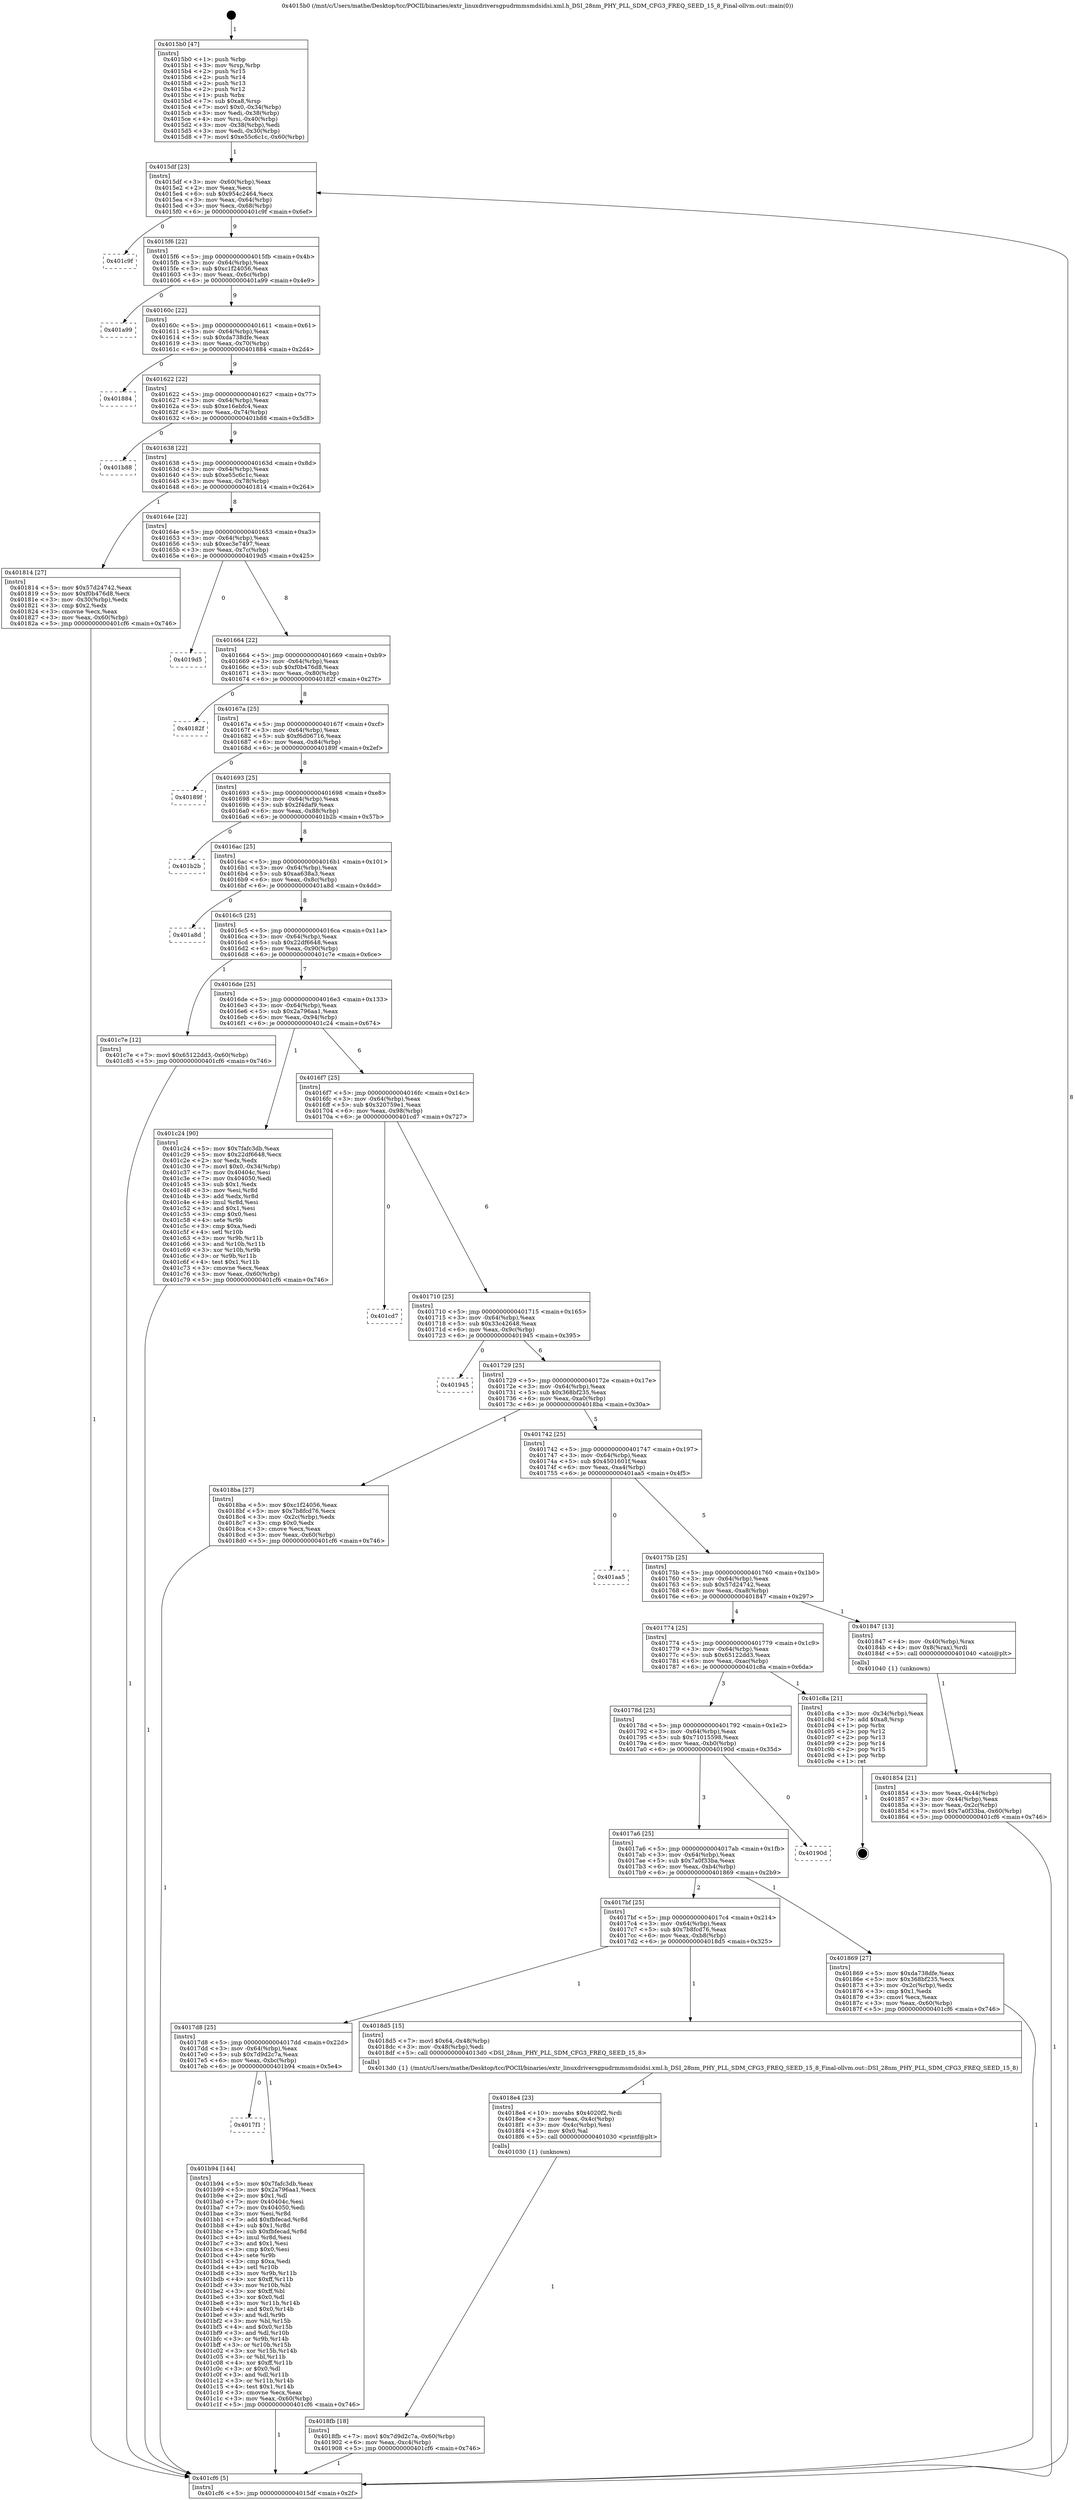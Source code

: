 digraph "0x4015b0" {
  label = "0x4015b0 (/mnt/c/Users/mathe/Desktop/tcc/POCII/binaries/extr_linuxdriversgpudrmmsmdsidsi.xml.h_DSI_28nm_PHY_PLL_SDM_CFG3_FREQ_SEED_15_8_Final-ollvm.out::main(0))"
  labelloc = "t"
  node[shape=record]

  Entry [label="",width=0.3,height=0.3,shape=circle,fillcolor=black,style=filled]
  "0x4015df" [label="{
     0x4015df [23]\l
     | [instrs]\l
     &nbsp;&nbsp;0x4015df \<+3\>: mov -0x60(%rbp),%eax\l
     &nbsp;&nbsp;0x4015e2 \<+2\>: mov %eax,%ecx\l
     &nbsp;&nbsp;0x4015e4 \<+6\>: sub $0x954c2464,%ecx\l
     &nbsp;&nbsp;0x4015ea \<+3\>: mov %eax,-0x64(%rbp)\l
     &nbsp;&nbsp;0x4015ed \<+3\>: mov %ecx,-0x68(%rbp)\l
     &nbsp;&nbsp;0x4015f0 \<+6\>: je 0000000000401c9f \<main+0x6ef\>\l
  }"]
  "0x401c9f" [label="{
     0x401c9f\l
  }", style=dashed]
  "0x4015f6" [label="{
     0x4015f6 [22]\l
     | [instrs]\l
     &nbsp;&nbsp;0x4015f6 \<+5\>: jmp 00000000004015fb \<main+0x4b\>\l
     &nbsp;&nbsp;0x4015fb \<+3\>: mov -0x64(%rbp),%eax\l
     &nbsp;&nbsp;0x4015fe \<+5\>: sub $0xc1f24056,%eax\l
     &nbsp;&nbsp;0x401603 \<+3\>: mov %eax,-0x6c(%rbp)\l
     &nbsp;&nbsp;0x401606 \<+6\>: je 0000000000401a99 \<main+0x4e9\>\l
  }"]
  Exit [label="",width=0.3,height=0.3,shape=circle,fillcolor=black,style=filled,peripheries=2]
  "0x401a99" [label="{
     0x401a99\l
  }", style=dashed]
  "0x40160c" [label="{
     0x40160c [22]\l
     | [instrs]\l
     &nbsp;&nbsp;0x40160c \<+5\>: jmp 0000000000401611 \<main+0x61\>\l
     &nbsp;&nbsp;0x401611 \<+3\>: mov -0x64(%rbp),%eax\l
     &nbsp;&nbsp;0x401614 \<+5\>: sub $0xda738dfe,%eax\l
     &nbsp;&nbsp;0x401619 \<+3\>: mov %eax,-0x70(%rbp)\l
     &nbsp;&nbsp;0x40161c \<+6\>: je 0000000000401884 \<main+0x2d4\>\l
  }"]
  "0x4017f1" [label="{
     0x4017f1\l
  }", style=dashed]
  "0x401884" [label="{
     0x401884\l
  }", style=dashed]
  "0x401622" [label="{
     0x401622 [22]\l
     | [instrs]\l
     &nbsp;&nbsp;0x401622 \<+5\>: jmp 0000000000401627 \<main+0x77\>\l
     &nbsp;&nbsp;0x401627 \<+3\>: mov -0x64(%rbp),%eax\l
     &nbsp;&nbsp;0x40162a \<+5\>: sub $0xe16ebfc4,%eax\l
     &nbsp;&nbsp;0x40162f \<+3\>: mov %eax,-0x74(%rbp)\l
     &nbsp;&nbsp;0x401632 \<+6\>: je 0000000000401b88 \<main+0x5d8\>\l
  }"]
  "0x401b94" [label="{
     0x401b94 [144]\l
     | [instrs]\l
     &nbsp;&nbsp;0x401b94 \<+5\>: mov $0x7fafc3db,%eax\l
     &nbsp;&nbsp;0x401b99 \<+5\>: mov $0x2a796aa1,%ecx\l
     &nbsp;&nbsp;0x401b9e \<+2\>: mov $0x1,%dl\l
     &nbsp;&nbsp;0x401ba0 \<+7\>: mov 0x40404c,%esi\l
     &nbsp;&nbsp;0x401ba7 \<+7\>: mov 0x404050,%edi\l
     &nbsp;&nbsp;0x401bae \<+3\>: mov %esi,%r8d\l
     &nbsp;&nbsp;0x401bb1 \<+7\>: add $0xfbfecad,%r8d\l
     &nbsp;&nbsp;0x401bb8 \<+4\>: sub $0x1,%r8d\l
     &nbsp;&nbsp;0x401bbc \<+7\>: sub $0xfbfecad,%r8d\l
     &nbsp;&nbsp;0x401bc3 \<+4\>: imul %r8d,%esi\l
     &nbsp;&nbsp;0x401bc7 \<+3\>: and $0x1,%esi\l
     &nbsp;&nbsp;0x401bca \<+3\>: cmp $0x0,%esi\l
     &nbsp;&nbsp;0x401bcd \<+4\>: sete %r9b\l
     &nbsp;&nbsp;0x401bd1 \<+3\>: cmp $0xa,%edi\l
     &nbsp;&nbsp;0x401bd4 \<+4\>: setl %r10b\l
     &nbsp;&nbsp;0x401bd8 \<+3\>: mov %r9b,%r11b\l
     &nbsp;&nbsp;0x401bdb \<+4\>: xor $0xff,%r11b\l
     &nbsp;&nbsp;0x401bdf \<+3\>: mov %r10b,%bl\l
     &nbsp;&nbsp;0x401be2 \<+3\>: xor $0xff,%bl\l
     &nbsp;&nbsp;0x401be5 \<+3\>: xor $0x0,%dl\l
     &nbsp;&nbsp;0x401be8 \<+3\>: mov %r11b,%r14b\l
     &nbsp;&nbsp;0x401beb \<+4\>: and $0x0,%r14b\l
     &nbsp;&nbsp;0x401bef \<+3\>: and %dl,%r9b\l
     &nbsp;&nbsp;0x401bf2 \<+3\>: mov %bl,%r15b\l
     &nbsp;&nbsp;0x401bf5 \<+4\>: and $0x0,%r15b\l
     &nbsp;&nbsp;0x401bf9 \<+3\>: and %dl,%r10b\l
     &nbsp;&nbsp;0x401bfc \<+3\>: or %r9b,%r14b\l
     &nbsp;&nbsp;0x401bff \<+3\>: or %r10b,%r15b\l
     &nbsp;&nbsp;0x401c02 \<+3\>: xor %r15b,%r14b\l
     &nbsp;&nbsp;0x401c05 \<+3\>: or %bl,%r11b\l
     &nbsp;&nbsp;0x401c08 \<+4\>: xor $0xff,%r11b\l
     &nbsp;&nbsp;0x401c0c \<+3\>: or $0x0,%dl\l
     &nbsp;&nbsp;0x401c0f \<+3\>: and %dl,%r11b\l
     &nbsp;&nbsp;0x401c12 \<+3\>: or %r11b,%r14b\l
     &nbsp;&nbsp;0x401c15 \<+4\>: test $0x1,%r14b\l
     &nbsp;&nbsp;0x401c19 \<+3\>: cmovne %ecx,%eax\l
     &nbsp;&nbsp;0x401c1c \<+3\>: mov %eax,-0x60(%rbp)\l
     &nbsp;&nbsp;0x401c1f \<+5\>: jmp 0000000000401cf6 \<main+0x746\>\l
  }"]
  "0x401b88" [label="{
     0x401b88\l
  }", style=dashed]
  "0x401638" [label="{
     0x401638 [22]\l
     | [instrs]\l
     &nbsp;&nbsp;0x401638 \<+5\>: jmp 000000000040163d \<main+0x8d\>\l
     &nbsp;&nbsp;0x40163d \<+3\>: mov -0x64(%rbp),%eax\l
     &nbsp;&nbsp;0x401640 \<+5\>: sub $0xe55c6c1c,%eax\l
     &nbsp;&nbsp;0x401645 \<+3\>: mov %eax,-0x78(%rbp)\l
     &nbsp;&nbsp;0x401648 \<+6\>: je 0000000000401814 \<main+0x264\>\l
  }"]
  "0x4018fb" [label="{
     0x4018fb [18]\l
     | [instrs]\l
     &nbsp;&nbsp;0x4018fb \<+7\>: movl $0x7d9d2c7a,-0x60(%rbp)\l
     &nbsp;&nbsp;0x401902 \<+6\>: mov %eax,-0xc4(%rbp)\l
     &nbsp;&nbsp;0x401908 \<+5\>: jmp 0000000000401cf6 \<main+0x746\>\l
  }"]
  "0x401814" [label="{
     0x401814 [27]\l
     | [instrs]\l
     &nbsp;&nbsp;0x401814 \<+5\>: mov $0x57d24742,%eax\l
     &nbsp;&nbsp;0x401819 \<+5\>: mov $0xf0b476d8,%ecx\l
     &nbsp;&nbsp;0x40181e \<+3\>: mov -0x30(%rbp),%edx\l
     &nbsp;&nbsp;0x401821 \<+3\>: cmp $0x2,%edx\l
     &nbsp;&nbsp;0x401824 \<+3\>: cmovne %ecx,%eax\l
     &nbsp;&nbsp;0x401827 \<+3\>: mov %eax,-0x60(%rbp)\l
     &nbsp;&nbsp;0x40182a \<+5\>: jmp 0000000000401cf6 \<main+0x746\>\l
  }"]
  "0x40164e" [label="{
     0x40164e [22]\l
     | [instrs]\l
     &nbsp;&nbsp;0x40164e \<+5\>: jmp 0000000000401653 \<main+0xa3\>\l
     &nbsp;&nbsp;0x401653 \<+3\>: mov -0x64(%rbp),%eax\l
     &nbsp;&nbsp;0x401656 \<+5\>: sub $0xec3e7497,%eax\l
     &nbsp;&nbsp;0x40165b \<+3\>: mov %eax,-0x7c(%rbp)\l
     &nbsp;&nbsp;0x40165e \<+6\>: je 00000000004019d5 \<main+0x425\>\l
  }"]
  "0x401cf6" [label="{
     0x401cf6 [5]\l
     | [instrs]\l
     &nbsp;&nbsp;0x401cf6 \<+5\>: jmp 00000000004015df \<main+0x2f\>\l
  }"]
  "0x4015b0" [label="{
     0x4015b0 [47]\l
     | [instrs]\l
     &nbsp;&nbsp;0x4015b0 \<+1\>: push %rbp\l
     &nbsp;&nbsp;0x4015b1 \<+3\>: mov %rsp,%rbp\l
     &nbsp;&nbsp;0x4015b4 \<+2\>: push %r15\l
     &nbsp;&nbsp;0x4015b6 \<+2\>: push %r14\l
     &nbsp;&nbsp;0x4015b8 \<+2\>: push %r13\l
     &nbsp;&nbsp;0x4015ba \<+2\>: push %r12\l
     &nbsp;&nbsp;0x4015bc \<+1\>: push %rbx\l
     &nbsp;&nbsp;0x4015bd \<+7\>: sub $0xa8,%rsp\l
     &nbsp;&nbsp;0x4015c4 \<+7\>: movl $0x0,-0x34(%rbp)\l
     &nbsp;&nbsp;0x4015cb \<+3\>: mov %edi,-0x38(%rbp)\l
     &nbsp;&nbsp;0x4015ce \<+4\>: mov %rsi,-0x40(%rbp)\l
     &nbsp;&nbsp;0x4015d2 \<+3\>: mov -0x38(%rbp),%edi\l
     &nbsp;&nbsp;0x4015d5 \<+3\>: mov %edi,-0x30(%rbp)\l
     &nbsp;&nbsp;0x4015d8 \<+7\>: movl $0xe55c6c1c,-0x60(%rbp)\l
  }"]
  "0x4018e4" [label="{
     0x4018e4 [23]\l
     | [instrs]\l
     &nbsp;&nbsp;0x4018e4 \<+10\>: movabs $0x4020f2,%rdi\l
     &nbsp;&nbsp;0x4018ee \<+3\>: mov %eax,-0x4c(%rbp)\l
     &nbsp;&nbsp;0x4018f1 \<+3\>: mov -0x4c(%rbp),%esi\l
     &nbsp;&nbsp;0x4018f4 \<+2\>: mov $0x0,%al\l
     &nbsp;&nbsp;0x4018f6 \<+5\>: call 0000000000401030 \<printf@plt\>\l
     | [calls]\l
     &nbsp;&nbsp;0x401030 \{1\} (unknown)\l
  }"]
  "0x4019d5" [label="{
     0x4019d5\l
  }", style=dashed]
  "0x401664" [label="{
     0x401664 [22]\l
     | [instrs]\l
     &nbsp;&nbsp;0x401664 \<+5\>: jmp 0000000000401669 \<main+0xb9\>\l
     &nbsp;&nbsp;0x401669 \<+3\>: mov -0x64(%rbp),%eax\l
     &nbsp;&nbsp;0x40166c \<+5\>: sub $0xf0b476d8,%eax\l
     &nbsp;&nbsp;0x401671 \<+3\>: mov %eax,-0x80(%rbp)\l
     &nbsp;&nbsp;0x401674 \<+6\>: je 000000000040182f \<main+0x27f\>\l
  }"]
  "0x4017d8" [label="{
     0x4017d8 [25]\l
     | [instrs]\l
     &nbsp;&nbsp;0x4017d8 \<+5\>: jmp 00000000004017dd \<main+0x22d\>\l
     &nbsp;&nbsp;0x4017dd \<+3\>: mov -0x64(%rbp),%eax\l
     &nbsp;&nbsp;0x4017e0 \<+5\>: sub $0x7d9d2c7a,%eax\l
     &nbsp;&nbsp;0x4017e5 \<+6\>: mov %eax,-0xbc(%rbp)\l
     &nbsp;&nbsp;0x4017eb \<+6\>: je 0000000000401b94 \<main+0x5e4\>\l
  }"]
  "0x40182f" [label="{
     0x40182f\l
  }", style=dashed]
  "0x40167a" [label="{
     0x40167a [25]\l
     | [instrs]\l
     &nbsp;&nbsp;0x40167a \<+5\>: jmp 000000000040167f \<main+0xcf\>\l
     &nbsp;&nbsp;0x40167f \<+3\>: mov -0x64(%rbp),%eax\l
     &nbsp;&nbsp;0x401682 \<+5\>: sub $0xf6d06716,%eax\l
     &nbsp;&nbsp;0x401687 \<+6\>: mov %eax,-0x84(%rbp)\l
     &nbsp;&nbsp;0x40168d \<+6\>: je 000000000040189f \<main+0x2ef\>\l
  }"]
  "0x4018d5" [label="{
     0x4018d5 [15]\l
     | [instrs]\l
     &nbsp;&nbsp;0x4018d5 \<+7\>: movl $0x64,-0x48(%rbp)\l
     &nbsp;&nbsp;0x4018dc \<+3\>: mov -0x48(%rbp),%edi\l
     &nbsp;&nbsp;0x4018df \<+5\>: call 00000000004013d0 \<DSI_28nm_PHY_PLL_SDM_CFG3_FREQ_SEED_15_8\>\l
     | [calls]\l
     &nbsp;&nbsp;0x4013d0 \{1\} (/mnt/c/Users/mathe/Desktop/tcc/POCII/binaries/extr_linuxdriversgpudrmmsmdsidsi.xml.h_DSI_28nm_PHY_PLL_SDM_CFG3_FREQ_SEED_15_8_Final-ollvm.out::DSI_28nm_PHY_PLL_SDM_CFG3_FREQ_SEED_15_8)\l
  }"]
  "0x40189f" [label="{
     0x40189f\l
  }", style=dashed]
  "0x401693" [label="{
     0x401693 [25]\l
     | [instrs]\l
     &nbsp;&nbsp;0x401693 \<+5\>: jmp 0000000000401698 \<main+0xe8\>\l
     &nbsp;&nbsp;0x401698 \<+3\>: mov -0x64(%rbp),%eax\l
     &nbsp;&nbsp;0x40169b \<+5\>: sub $0x2f4daf9,%eax\l
     &nbsp;&nbsp;0x4016a0 \<+6\>: mov %eax,-0x88(%rbp)\l
     &nbsp;&nbsp;0x4016a6 \<+6\>: je 0000000000401b2b \<main+0x57b\>\l
  }"]
  "0x4017bf" [label="{
     0x4017bf [25]\l
     | [instrs]\l
     &nbsp;&nbsp;0x4017bf \<+5\>: jmp 00000000004017c4 \<main+0x214\>\l
     &nbsp;&nbsp;0x4017c4 \<+3\>: mov -0x64(%rbp),%eax\l
     &nbsp;&nbsp;0x4017c7 \<+5\>: sub $0x7b8fcd76,%eax\l
     &nbsp;&nbsp;0x4017cc \<+6\>: mov %eax,-0xb8(%rbp)\l
     &nbsp;&nbsp;0x4017d2 \<+6\>: je 00000000004018d5 \<main+0x325\>\l
  }"]
  "0x401b2b" [label="{
     0x401b2b\l
  }", style=dashed]
  "0x4016ac" [label="{
     0x4016ac [25]\l
     | [instrs]\l
     &nbsp;&nbsp;0x4016ac \<+5\>: jmp 00000000004016b1 \<main+0x101\>\l
     &nbsp;&nbsp;0x4016b1 \<+3\>: mov -0x64(%rbp),%eax\l
     &nbsp;&nbsp;0x4016b4 \<+5\>: sub $0xaa638a3,%eax\l
     &nbsp;&nbsp;0x4016b9 \<+6\>: mov %eax,-0x8c(%rbp)\l
     &nbsp;&nbsp;0x4016bf \<+6\>: je 0000000000401a8d \<main+0x4dd\>\l
  }"]
  "0x401869" [label="{
     0x401869 [27]\l
     | [instrs]\l
     &nbsp;&nbsp;0x401869 \<+5\>: mov $0xda738dfe,%eax\l
     &nbsp;&nbsp;0x40186e \<+5\>: mov $0x368bf235,%ecx\l
     &nbsp;&nbsp;0x401873 \<+3\>: mov -0x2c(%rbp),%edx\l
     &nbsp;&nbsp;0x401876 \<+3\>: cmp $0x1,%edx\l
     &nbsp;&nbsp;0x401879 \<+3\>: cmovl %ecx,%eax\l
     &nbsp;&nbsp;0x40187c \<+3\>: mov %eax,-0x60(%rbp)\l
     &nbsp;&nbsp;0x40187f \<+5\>: jmp 0000000000401cf6 \<main+0x746\>\l
  }"]
  "0x401a8d" [label="{
     0x401a8d\l
  }", style=dashed]
  "0x4016c5" [label="{
     0x4016c5 [25]\l
     | [instrs]\l
     &nbsp;&nbsp;0x4016c5 \<+5\>: jmp 00000000004016ca \<main+0x11a\>\l
     &nbsp;&nbsp;0x4016ca \<+3\>: mov -0x64(%rbp),%eax\l
     &nbsp;&nbsp;0x4016cd \<+5\>: sub $0x22df6648,%eax\l
     &nbsp;&nbsp;0x4016d2 \<+6\>: mov %eax,-0x90(%rbp)\l
     &nbsp;&nbsp;0x4016d8 \<+6\>: je 0000000000401c7e \<main+0x6ce\>\l
  }"]
  "0x4017a6" [label="{
     0x4017a6 [25]\l
     | [instrs]\l
     &nbsp;&nbsp;0x4017a6 \<+5\>: jmp 00000000004017ab \<main+0x1fb\>\l
     &nbsp;&nbsp;0x4017ab \<+3\>: mov -0x64(%rbp),%eax\l
     &nbsp;&nbsp;0x4017ae \<+5\>: sub $0x7a0f33ba,%eax\l
     &nbsp;&nbsp;0x4017b3 \<+6\>: mov %eax,-0xb4(%rbp)\l
     &nbsp;&nbsp;0x4017b9 \<+6\>: je 0000000000401869 \<main+0x2b9\>\l
  }"]
  "0x401c7e" [label="{
     0x401c7e [12]\l
     | [instrs]\l
     &nbsp;&nbsp;0x401c7e \<+7\>: movl $0x65122dd3,-0x60(%rbp)\l
     &nbsp;&nbsp;0x401c85 \<+5\>: jmp 0000000000401cf6 \<main+0x746\>\l
  }"]
  "0x4016de" [label="{
     0x4016de [25]\l
     | [instrs]\l
     &nbsp;&nbsp;0x4016de \<+5\>: jmp 00000000004016e3 \<main+0x133\>\l
     &nbsp;&nbsp;0x4016e3 \<+3\>: mov -0x64(%rbp),%eax\l
     &nbsp;&nbsp;0x4016e6 \<+5\>: sub $0x2a796aa1,%eax\l
     &nbsp;&nbsp;0x4016eb \<+6\>: mov %eax,-0x94(%rbp)\l
     &nbsp;&nbsp;0x4016f1 \<+6\>: je 0000000000401c24 \<main+0x674\>\l
  }"]
  "0x40190d" [label="{
     0x40190d\l
  }", style=dashed]
  "0x401c24" [label="{
     0x401c24 [90]\l
     | [instrs]\l
     &nbsp;&nbsp;0x401c24 \<+5\>: mov $0x7fafc3db,%eax\l
     &nbsp;&nbsp;0x401c29 \<+5\>: mov $0x22df6648,%ecx\l
     &nbsp;&nbsp;0x401c2e \<+2\>: xor %edx,%edx\l
     &nbsp;&nbsp;0x401c30 \<+7\>: movl $0x0,-0x34(%rbp)\l
     &nbsp;&nbsp;0x401c37 \<+7\>: mov 0x40404c,%esi\l
     &nbsp;&nbsp;0x401c3e \<+7\>: mov 0x404050,%edi\l
     &nbsp;&nbsp;0x401c45 \<+3\>: sub $0x1,%edx\l
     &nbsp;&nbsp;0x401c48 \<+3\>: mov %esi,%r8d\l
     &nbsp;&nbsp;0x401c4b \<+3\>: add %edx,%r8d\l
     &nbsp;&nbsp;0x401c4e \<+4\>: imul %r8d,%esi\l
     &nbsp;&nbsp;0x401c52 \<+3\>: and $0x1,%esi\l
     &nbsp;&nbsp;0x401c55 \<+3\>: cmp $0x0,%esi\l
     &nbsp;&nbsp;0x401c58 \<+4\>: sete %r9b\l
     &nbsp;&nbsp;0x401c5c \<+3\>: cmp $0xa,%edi\l
     &nbsp;&nbsp;0x401c5f \<+4\>: setl %r10b\l
     &nbsp;&nbsp;0x401c63 \<+3\>: mov %r9b,%r11b\l
     &nbsp;&nbsp;0x401c66 \<+3\>: and %r10b,%r11b\l
     &nbsp;&nbsp;0x401c69 \<+3\>: xor %r10b,%r9b\l
     &nbsp;&nbsp;0x401c6c \<+3\>: or %r9b,%r11b\l
     &nbsp;&nbsp;0x401c6f \<+4\>: test $0x1,%r11b\l
     &nbsp;&nbsp;0x401c73 \<+3\>: cmovne %ecx,%eax\l
     &nbsp;&nbsp;0x401c76 \<+3\>: mov %eax,-0x60(%rbp)\l
     &nbsp;&nbsp;0x401c79 \<+5\>: jmp 0000000000401cf6 \<main+0x746\>\l
  }"]
  "0x4016f7" [label="{
     0x4016f7 [25]\l
     | [instrs]\l
     &nbsp;&nbsp;0x4016f7 \<+5\>: jmp 00000000004016fc \<main+0x14c\>\l
     &nbsp;&nbsp;0x4016fc \<+3\>: mov -0x64(%rbp),%eax\l
     &nbsp;&nbsp;0x4016ff \<+5\>: sub $0x320759e1,%eax\l
     &nbsp;&nbsp;0x401704 \<+6\>: mov %eax,-0x98(%rbp)\l
     &nbsp;&nbsp;0x40170a \<+6\>: je 0000000000401cd7 \<main+0x727\>\l
  }"]
  "0x40178d" [label="{
     0x40178d [25]\l
     | [instrs]\l
     &nbsp;&nbsp;0x40178d \<+5\>: jmp 0000000000401792 \<main+0x1e2\>\l
     &nbsp;&nbsp;0x401792 \<+3\>: mov -0x64(%rbp),%eax\l
     &nbsp;&nbsp;0x401795 \<+5\>: sub $0x71015598,%eax\l
     &nbsp;&nbsp;0x40179a \<+6\>: mov %eax,-0xb0(%rbp)\l
     &nbsp;&nbsp;0x4017a0 \<+6\>: je 000000000040190d \<main+0x35d\>\l
  }"]
  "0x401cd7" [label="{
     0x401cd7\l
  }", style=dashed]
  "0x401710" [label="{
     0x401710 [25]\l
     | [instrs]\l
     &nbsp;&nbsp;0x401710 \<+5\>: jmp 0000000000401715 \<main+0x165\>\l
     &nbsp;&nbsp;0x401715 \<+3\>: mov -0x64(%rbp),%eax\l
     &nbsp;&nbsp;0x401718 \<+5\>: sub $0x33c42648,%eax\l
     &nbsp;&nbsp;0x40171d \<+6\>: mov %eax,-0x9c(%rbp)\l
     &nbsp;&nbsp;0x401723 \<+6\>: je 0000000000401945 \<main+0x395\>\l
  }"]
  "0x401c8a" [label="{
     0x401c8a [21]\l
     | [instrs]\l
     &nbsp;&nbsp;0x401c8a \<+3\>: mov -0x34(%rbp),%eax\l
     &nbsp;&nbsp;0x401c8d \<+7\>: add $0xa8,%rsp\l
     &nbsp;&nbsp;0x401c94 \<+1\>: pop %rbx\l
     &nbsp;&nbsp;0x401c95 \<+2\>: pop %r12\l
     &nbsp;&nbsp;0x401c97 \<+2\>: pop %r13\l
     &nbsp;&nbsp;0x401c99 \<+2\>: pop %r14\l
     &nbsp;&nbsp;0x401c9b \<+2\>: pop %r15\l
     &nbsp;&nbsp;0x401c9d \<+1\>: pop %rbp\l
     &nbsp;&nbsp;0x401c9e \<+1\>: ret\l
  }"]
  "0x401945" [label="{
     0x401945\l
  }", style=dashed]
  "0x401729" [label="{
     0x401729 [25]\l
     | [instrs]\l
     &nbsp;&nbsp;0x401729 \<+5\>: jmp 000000000040172e \<main+0x17e\>\l
     &nbsp;&nbsp;0x40172e \<+3\>: mov -0x64(%rbp),%eax\l
     &nbsp;&nbsp;0x401731 \<+5\>: sub $0x368bf235,%eax\l
     &nbsp;&nbsp;0x401736 \<+6\>: mov %eax,-0xa0(%rbp)\l
     &nbsp;&nbsp;0x40173c \<+6\>: je 00000000004018ba \<main+0x30a\>\l
  }"]
  "0x401854" [label="{
     0x401854 [21]\l
     | [instrs]\l
     &nbsp;&nbsp;0x401854 \<+3\>: mov %eax,-0x44(%rbp)\l
     &nbsp;&nbsp;0x401857 \<+3\>: mov -0x44(%rbp),%eax\l
     &nbsp;&nbsp;0x40185a \<+3\>: mov %eax,-0x2c(%rbp)\l
     &nbsp;&nbsp;0x40185d \<+7\>: movl $0x7a0f33ba,-0x60(%rbp)\l
     &nbsp;&nbsp;0x401864 \<+5\>: jmp 0000000000401cf6 \<main+0x746\>\l
  }"]
  "0x4018ba" [label="{
     0x4018ba [27]\l
     | [instrs]\l
     &nbsp;&nbsp;0x4018ba \<+5\>: mov $0xc1f24056,%eax\l
     &nbsp;&nbsp;0x4018bf \<+5\>: mov $0x7b8fcd76,%ecx\l
     &nbsp;&nbsp;0x4018c4 \<+3\>: mov -0x2c(%rbp),%edx\l
     &nbsp;&nbsp;0x4018c7 \<+3\>: cmp $0x0,%edx\l
     &nbsp;&nbsp;0x4018ca \<+3\>: cmove %ecx,%eax\l
     &nbsp;&nbsp;0x4018cd \<+3\>: mov %eax,-0x60(%rbp)\l
     &nbsp;&nbsp;0x4018d0 \<+5\>: jmp 0000000000401cf6 \<main+0x746\>\l
  }"]
  "0x401742" [label="{
     0x401742 [25]\l
     | [instrs]\l
     &nbsp;&nbsp;0x401742 \<+5\>: jmp 0000000000401747 \<main+0x197\>\l
     &nbsp;&nbsp;0x401747 \<+3\>: mov -0x64(%rbp),%eax\l
     &nbsp;&nbsp;0x40174a \<+5\>: sub $0x4501601f,%eax\l
     &nbsp;&nbsp;0x40174f \<+6\>: mov %eax,-0xa4(%rbp)\l
     &nbsp;&nbsp;0x401755 \<+6\>: je 0000000000401aa5 \<main+0x4f5\>\l
  }"]
  "0x401774" [label="{
     0x401774 [25]\l
     | [instrs]\l
     &nbsp;&nbsp;0x401774 \<+5\>: jmp 0000000000401779 \<main+0x1c9\>\l
     &nbsp;&nbsp;0x401779 \<+3\>: mov -0x64(%rbp),%eax\l
     &nbsp;&nbsp;0x40177c \<+5\>: sub $0x65122dd3,%eax\l
     &nbsp;&nbsp;0x401781 \<+6\>: mov %eax,-0xac(%rbp)\l
     &nbsp;&nbsp;0x401787 \<+6\>: je 0000000000401c8a \<main+0x6da\>\l
  }"]
  "0x401aa5" [label="{
     0x401aa5\l
  }", style=dashed]
  "0x40175b" [label="{
     0x40175b [25]\l
     | [instrs]\l
     &nbsp;&nbsp;0x40175b \<+5\>: jmp 0000000000401760 \<main+0x1b0\>\l
     &nbsp;&nbsp;0x401760 \<+3\>: mov -0x64(%rbp),%eax\l
     &nbsp;&nbsp;0x401763 \<+5\>: sub $0x57d24742,%eax\l
     &nbsp;&nbsp;0x401768 \<+6\>: mov %eax,-0xa8(%rbp)\l
     &nbsp;&nbsp;0x40176e \<+6\>: je 0000000000401847 \<main+0x297\>\l
  }"]
  "0x401847" [label="{
     0x401847 [13]\l
     | [instrs]\l
     &nbsp;&nbsp;0x401847 \<+4\>: mov -0x40(%rbp),%rax\l
     &nbsp;&nbsp;0x40184b \<+4\>: mov 0x8(%rax),%rdi\l
     &nbsp;&nbsp;0x40184f \<+5\>: call 0000000000401040 \<atoi@plt\>\l
     | [calls]\l
     &nbsp;&nbsp;0x401040 \{1\} (unknown)\l
  }"]
  Entry -> "0x4015b0" [label=" 1"]
  "0x4015df" -> "0x401c9f" [label=" 0"]
  "0x4015df" -> "0x4015f6" [label=" 9"]
  "0x401c8a" -> Exit [label=" 1"]
  "0x4015f6" -> "0x401a99" [label=" 0"]
  "0x4015f6" -> "0x40160c" [label=" 9"]
  "0x401c7e" -> "0x401cf6" [label=" 1"]
  "0x40160c" -> "0x401884" [label=" 0"]
  "0x40160c" -> "0x401622" [label=" 9"]
  "0x401c24" -> "0x401cf6" [label=" 1"]
  "0x401622" -> "0x401b88" [label=" 0"]
  "0x401622" -> "0x401638" [label=" 9"]
  "0x401b94" -> "0x401cf6" [label=" 1"]
  "0x401638" -> "0x401814" [label=" 1"]
  "0x401638" -> "0x40164e" [label=" 8"]
  "0x401814" -> "0x401cf6" [label=" 1"]
  "0x4015b0" -> "0x4015df" [label=" 1"]
  "0x401cf6" -> "0x4015df" [label=" 8"]
  "0x4017d8" -> "0x401b94" [label=" 1"]
  "0x40164e" -> "0x4019d5" [label=" 0"]
  "0x40164e" -> "0x401664" [label=" 8"]
  "0x4017d8" -> "0x4017f1" [label=" 0"]
  "0x401664" -> "0x40182f" [label=" 0"]
  "0x401664" -> "0x40167a" [label=" 8"]
  "0x4018fb" -> "0x401cf6" [label=" 1"]
  "0x40167a" -> "0x40189f" [label=" 0"]
  "0x40167a" -> "0x401693" [label=" 8"]
  "0x4018e4" -> "0x4018fb" [label=" 1"]
  "0x401693" -> "0x401b2b" [label=" 0"]
  "0x401693" -> "0x4016ac" [label=" 8"]
  "0x4017bf" -> "0x4017d8" [label=" 1"]
  "0x4016ac" -> "0x401a8d" [label=" 0"]
  "0x4016ac" -> "0x4016c5" [label=" 8"]
  "0x4017bf" -> "0x4018d5" [label=" 1"]
  "0x4016c5" -> "0x401c7e" [label=" 1"]
  "0x4016c5" -> "0x4016de" [label=" 7"]
  "0x4018ba" -> "0x401cf6" [label=" 1"]
  "0x4016de" -> "0x401c24" [label=" 1"]
  "0x4016de" -> "0x4016f7" [label=" 6"]
  "0x401869" -> "0x401cf6" [label=" 1"]
  "0x4016f7" -> "0x401cd7" [label=" 0"]
  "0x4016f7" -> "0x401710" [label=" 6"]
  "0x4017a6" -> "0x401869" [label=" 1"]
  "0x401710" -> "0x401945" [label=" 0"]
  "0x401710" -> "0x401729" [label=" 6"]
  "0x4018d5" -> "0x4018e4" [label=" 1"]
  "0x401729" -> "0x4018ba" [label=" 1"]
  "0x401729" -> "0x401742" [label=" 5"]
  "0x40178d" -> "0x40190d" [label=" 0"]
  "0x401742" -> "0x401aa5" [label=" 0"]
  "0x401742" -> "0x40175b" [label=" 5"]
  "0x4017a6" -> "0x4017bf" [label=" 2"]
  "0x40175b" -> "0x401847" [label=" 1"]
  "0x40175b" -> "0x401774" [label=" 4"]
  "0x401847" -> "0x401854" [label=" 1"]
  "0x401854" -> "0x401cf6" [label=" 1"]
  "0x40178d" -> "0x4017a6" [label=" 3"]
  "0x401774" -> "0x401c8a" [label=" 1"]
  "0x401774" -> "0x40178d" [label=" 3"]
}
